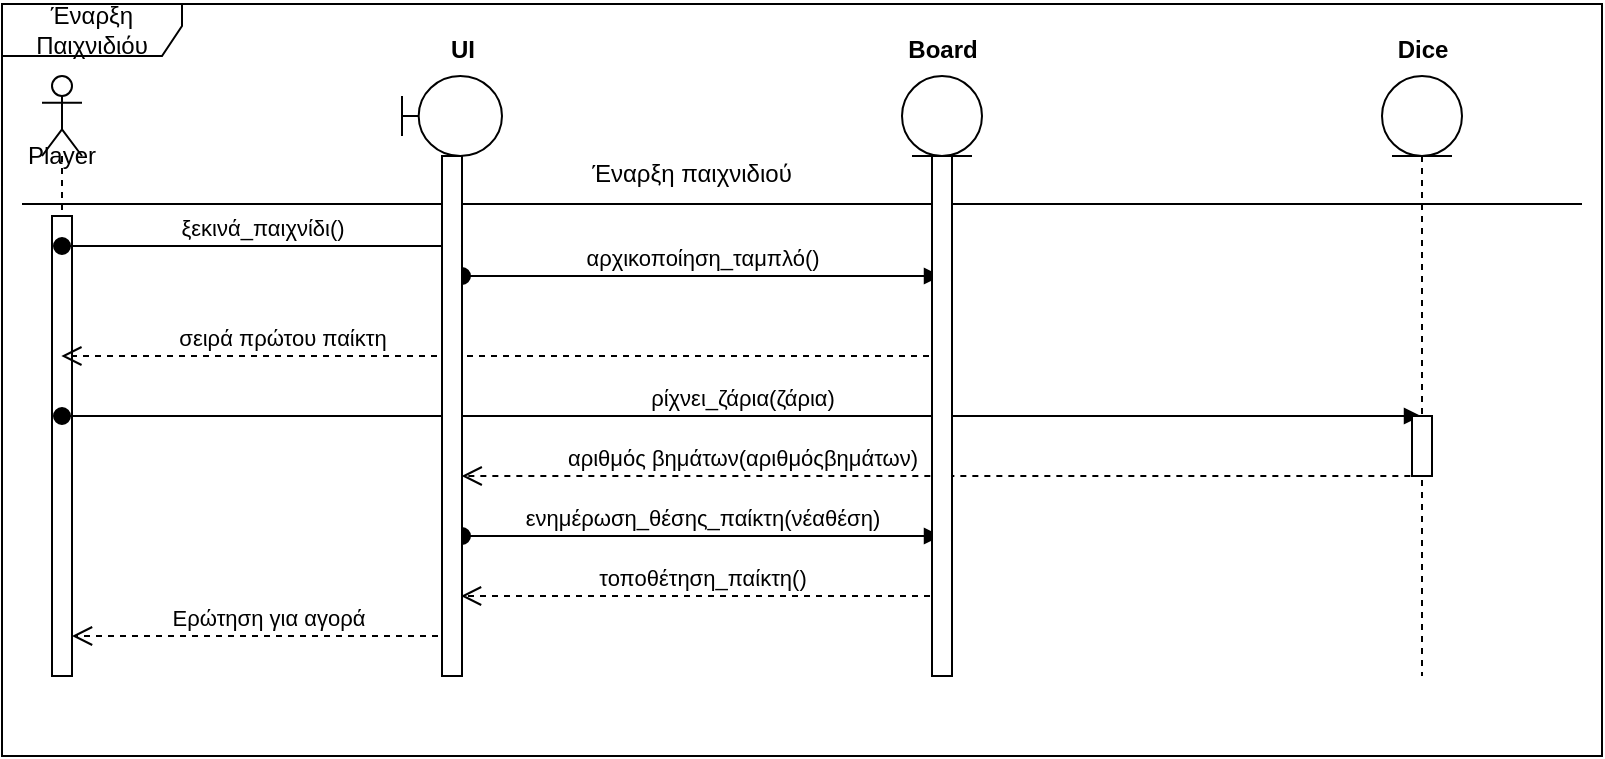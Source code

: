 <mxfile version="26.2.14">
  <diagram name="Page-1" id="2YBvvXClWsGukQMizWep">
    <mxGraphModel dx="1042" dy="527" grid="1" gridSize="10" guides="1" tooltips="1" connect="1" arrows="1" fold="1" page="1" pageScale="1" pageWidth="850" pageHeight="1100" math="0" shadow="0">
      <root>
        <mxCell id="0" />
        <mxCell id="1" parent="0" />
        <mxCell id="4RWD9j6dD1hU_XloE_m2-2" value="" style="shape=umlLifeline;perimeter=lifelinePerimeter;whiteSpace=wrap;html=1;container=1;dropTarget=0;collapsible=0;recursiveResize=0;outlineConnect=0;portConstraint=eastwest;newEdgeStyle={&quot;curved&quot;:0,&quot;rounded&quot;:0};participant=umlActor;" parent="1" vertex="1">
          <mxGeometry x="50" y="40" width="20" height="300" as="geometry" />
        </mxCell>
        <mxCell id="4RWD9j6dD1hU_XloE_m2-15" value="" style="html=1;points=[[0,0,0,0,5],[0,1,0,0,-5],[1,0,0,0,5],[1,1,0,0,-5]];perimeter=orthogonalPerimeter;outlineConnect=0;targetShapes=umlLifeline;portConstraint=eastwest;newEdgeStyle={&quot;curved&quot;:0,&quot;rounded&quot;:0};" parent="4RWD9j6dD1hU_XloE_m2-2" vertex="1">
          <mxGeometry x="5" y="70" width="10" height="230" as="geometry" />
        </mxCell>
        <mxCell id="4RWD9j6dD1hU_XloE_m2-3" value="Player" style="text;html=1;align=center;verticalAlign=middle;whiteSpace=wrap;rounded=0;" parent="1" vertex="1">
          <mxGeometry x="30" y="10" width="60" height="140" as="geometry" />
        </mxCell>
        <mxCell id="4RWD9j6dD1hU_XloE_m2-12" value="" style="line;strokeWidth=1;fillColor=none;align=left;verticalAlign=middle;spacingTop=-1;spacingLeft=3;spacingRight=3;rotatable=0;labelPosition=right;points=[];portConstraint=eastwest;strokeColor=inherit;" parent="1" vertex="1">
          <mxGeometry x="40" y="100" width="780" height="8" as="geometry" />
        </mxCell>
        <mxCell id="4RWD9j6dD1hU_XloE_m2-13" value="Έναρξη παιχνιδιού" style="text;html=1;align=center;verticalAlign=middle;whiteSpace=wrap;rounded=0;" parent="1" vertex="1">
          <mxGeometry x="280" y="78" width="190" height="22" as="geometry" />
        </mxCell>
        <mxCell id="4RWD9j6dD1hU_XloE_m2-18" value="ξεκινά_παιχνίδι()" style="html=1;verticalAlign=bottom;startArrow=oval;endArrow=block;startSize=8;curved=0;rounded=0;" parent="1" edge="1">
          <mxGeometry relative="1" as="geometry">
            <mxPoint x="60" y="125" as="sourcePoint" />
            <mxPoint x="259.5" y="125" as="targetPoint" />
          </mxGeometry>
        </mxCell>
        <mxCell id="4RWD9j6dD1hU_XloE_m2-20" value="αρχικοποίηση_ταμπλό()" style="html=1;verticalAlign=bottom;startArrow=oval;startFill=1;endArrow=block;startSize=8;curved=0;rounded=0;" parent="1" edge="1">
          <mxGeometry width="60" relative="1" as="geometry">
            <mxPoint x="260" y="140" as="sourcePoint" />
            <mxPoint x="499.5" y="140" as="targetPoint" />
          </mxGeometry>
        </mxCell>
        <mxCell id="4RWD9j6dD1hU_XloE_m2-22" value="ρίχνει_ζάρια(ζάρια)" style="html=1;verticalAlign=bottom;startArrow=oval;startFill=1;endArrow=block;startSize=8;curved=0;rounded=0;" parent="1" edge="1">
          <mxGeometry width="60" relative="1" as="geometry">
            <mxPoint x="60" y="210" as="sourcePoint" />
            <mxPoint x="739.5" y="210" as="targetPoint" />
          </mxGeometry>
        </mxCell>
        <mxCell id="4RWD9j6dD1hU_XloE_m2-24" value="αριθμός βημάτων(αριθμόςβημάτων)" style="html=1;verticalAlign=bottom;endArrow=open;dashed=1;endSize=8;curved=0;rounded=0;" parent="1" edge="1">
          <mxGeometry x="0.416" relative="1" as="geometry">
            <mxPoint x="740.17" y="240" as="sourcePoint" />
            <mxPoint x="259.837" y="240" as="targetPoint" />
            <mxPoint as="offset" />
          </mxGeometry>
        </mxCell>
        <mxCell id="4RWD9j6dD1hU_XloE_m2-25" value="ενημέρωση_θέσης_παίκτη(νέαθέση)" style="html=1;verticalAlign=bottom;startArrow=oval;startFill=1;endArrow=block;startSize=8;curved=0;rounded=0;" parent="1" edge="1">
          <mxGeometry width="60" relative="1" as="geometry">
            <mxPoint x="260" y="270" as="sourcePoint" />
            <mxPoint x="499.5" y="270" as="targetPoint" />
          </mxGeometry>
        </mxCell>
        <mxCell id="4RWD9j6dD1hU_XloE_m2-26" value="τοποθέτηση_παίκτη()" style="html=1;verticalAlign=bottom;endArrow=open;dashed=1;endSize=8;curved=0;rounded=0;" parent="1" edge="1">
          <mxGeometry relative="1" as="geometry">
            <mxPoint x="500" y="300" as="sourcePoint" />
            <mxPoint x="259.5" y="300" as="targetPoint" />
          </mxGeometry>
        </mxCell>
        <mxCell id="4RWD9j6dD1hU_XloE_m2-27" value="σειρά πρώτου παίκτη" style="html=1;verticalAlign=bottom;endArrow=open;dashed=1;endSize=8;curved=0;rounded=0;" parent="1" edge="1">
          <mxGeometry x="0.498" relative="1" as="geometry">
            <mxPoint x="499.5" y="180" as="sourcePoint" />
            <mxPoint x="59.667" y="180" as="targetPoint" />
            <mxPoint as="offset" />
          </mxGeometry>
        </mxCell>
        <mxCell id="4RWD9j6dD1hU_XloE_m2-28" value="Έναρξη Παιχνιδιόυ" style="shape=umlFrame;whiteSpace=wrap;html=1;pointerEvents=0;width=90;height=26;" parent="1" vertex="1">
          <mxGeometry x="30" y="4" width="800" height="376" as="geometry" />
        </mxCell>
        <mxCell id="4RWD9j6dD1hU_XloE_m2-29" value="Ερώτηση για αγορά" style="html=1;verticalAlign=bottom;endArrow=open;dashed=1;endSize=8;curved=0;rounded=0;" parent="1" target="4RWD9j6dD1hU_XloE_m2-15" edge="1">
          <mxGeometry relative="1" as="geometry">
            <mxPoint x="260" y="320" as="sourcePoint" />
            <mxPoint x="180" y="320" as="targetPoint" />
          </mxGeometry>
        </mxCell>
        <mxCell id="7CB-O_dAAkWuCxmO0-9R-1" value="" style="shape=umlLifeline;perimeter=lifelinePerimeter;whiteSpace=wrap;html=1;container=1;dropTarget=0;collapsible=0;recursiveResize=0;outlineConnect=0;portConstraint=eastwest;newEdgeStyle={&quot;curved&quot;:0,&quot;rounded&quot;:0};participant=umlBoundary;" vertex="1" parent="1">
          <mxGeometry x="230" y="40" width="50" height="300" as="geometry" />
        </mxCell>
        <mxCell id="7CB-O_dAAkWuCxmO0-9R-2" value="" style="html=1;points=[[0,0,0,0,5],[0,1,0,0,-5],[1,0,0,0,5],[1,1,0,0,-5]];perimeter=orthogonalPerimeter;outlineConnect=0;targetShapes=umlLifeline;portConstraint=eastwest;newEdgeStyle={&quot;curved&quot;:0,&quot;rounded&quot;:0};" vertex="1" parent="7CB-O_dAAkWuCxmO0-9R-1">
          <mxGeometry x="20" y="40" width="10" height="260" as="geometry" />
        </mxCell>
        <mxCell id="7CB-O_dAAkWuCxmO0-9R-3" value="UI" style="text;align=center;fontStyle=1;verticalAlign=middle;spacingLeft=3;spacingRight=3;strokeColor=none;rotatable=0;points=[[0,0.5],[1,0.5]];portConstraint=eastwest;html=1;" vertex="1" parent="1">
          <mxGeometry x="220" y="14" width="80" height="26" as="geometry" />
        </mxCell>
        <mxCell id="7CB-O_dAAkWuCxmO0-9R-4" value="" style="shape=umlLifeline;perimeter=lifelinePerimeter;whiteSpace=wrap;html=1;container=1;dropTarget=0;collapsible=0;recursiveResize=0;outlineConnect=0;portConstraint=eastwest;newEdgeStyle={&quot;curved&quot;:0,&quot;rounded&quot;:0};participant=umlEntity;" vertex="1" parent="1">
          <mxGeometry x="480" y="40" width="40" height="300" as="geometry" />
        </mxCell>
        <mxCell id="7CB-O_dAAkWuCxmO0-9R-5" value="" style="html=1;points=[[0,0,0,0,5],[0,1,0,0,-5],[1,0,0,0,5],[1,1,0,0,-5]];perimeter=orthogonalPerimeter;outlineConnect=0;targetShapes=umlLifeline;portConstraint=eastwest;newEdgeStyle={&quot;curved&quot;:0,&quot;rounded&quot;:0};" vertex="1" parent="7CB-O_dAAkWuCxmO0-9R-4">
          <mxGeometry x="15" y="40" width="10" height="260" as="geometry" />
        </mxCell>
        <mxCell id="7CB-O_dAAkWuCxmO0-9R-6" value="Board" style="text;align=center;fontStyle=1;verticalAlign=middle;spacingLeft=3;spacingRight=3;strokeColor=none;rotatable=0;points=[[0,0.5],[1,0.5]];portConstraint=eastwest;html=1;" vertex="1" parent="1">
          <mxGeometry x="460" y="14" width="80" height="26" as="geometry" />
        </mxCell>
        <mxCell id="7CB-O_dAAkWuCxmO0-9R-7" value="" style="shape=umlLifeline;perimeter=lifelinePerimeter;whiteSpace=wrap;html=1;container=1;dropTarget=0;collapsible=0;recursiveResize=0;outlineConnect=0;portConstraint=eastwest;newEdgeStyle={&quot;curved&quot;:0,&quot;rounded&quot;:0};participant=umlEntity;" vertex="1" parent="1">
          <mxGeometry x="720" y="40" width="40" height="300" as="geometry" />
        </mxCell>
        <mxCell id="7CB-O_dAAkWuCxmO0-9R-8" value="" style="html=1;points=[[0,0,0,0,5],[0,1,0,0,-5],[1,0,0,0,5],[1,1,0,0,-5]];perimeter=orthogonalPerimeter;outlineConnect=0;targetShapes=umlLifeline;portConstraint=eastwest;newEdgeStyle={&quot;curved&quot;:0,&quot;rounded&quot;:0};" vertex="1" parent="7CB-O_dAAkWuCxmO0-9R-7">
          <mxGeometry x="15" y="170" width="10" height="30" as="geometry" />
        </mxCell>
        <mxCell id="7CB-O_dAAkWuCxmO0-9R-9" value="Dice" style="text;align=center;fontStyle=1;verticalAlign=middle;spacingLeft=3;spacingRight=3;strokeColor=none;rotatable=0;points=[[0,0.5],[1,0.5]];portConstraint=eastwest;html=1;" vertex="1" parent="1">
          <mxGeometry x="700" y="14" width="80" height="26" as="geometry" />
        </mxCell>
      </root>
    </mxGraphModel>
  </diagram>
</mxfile>
